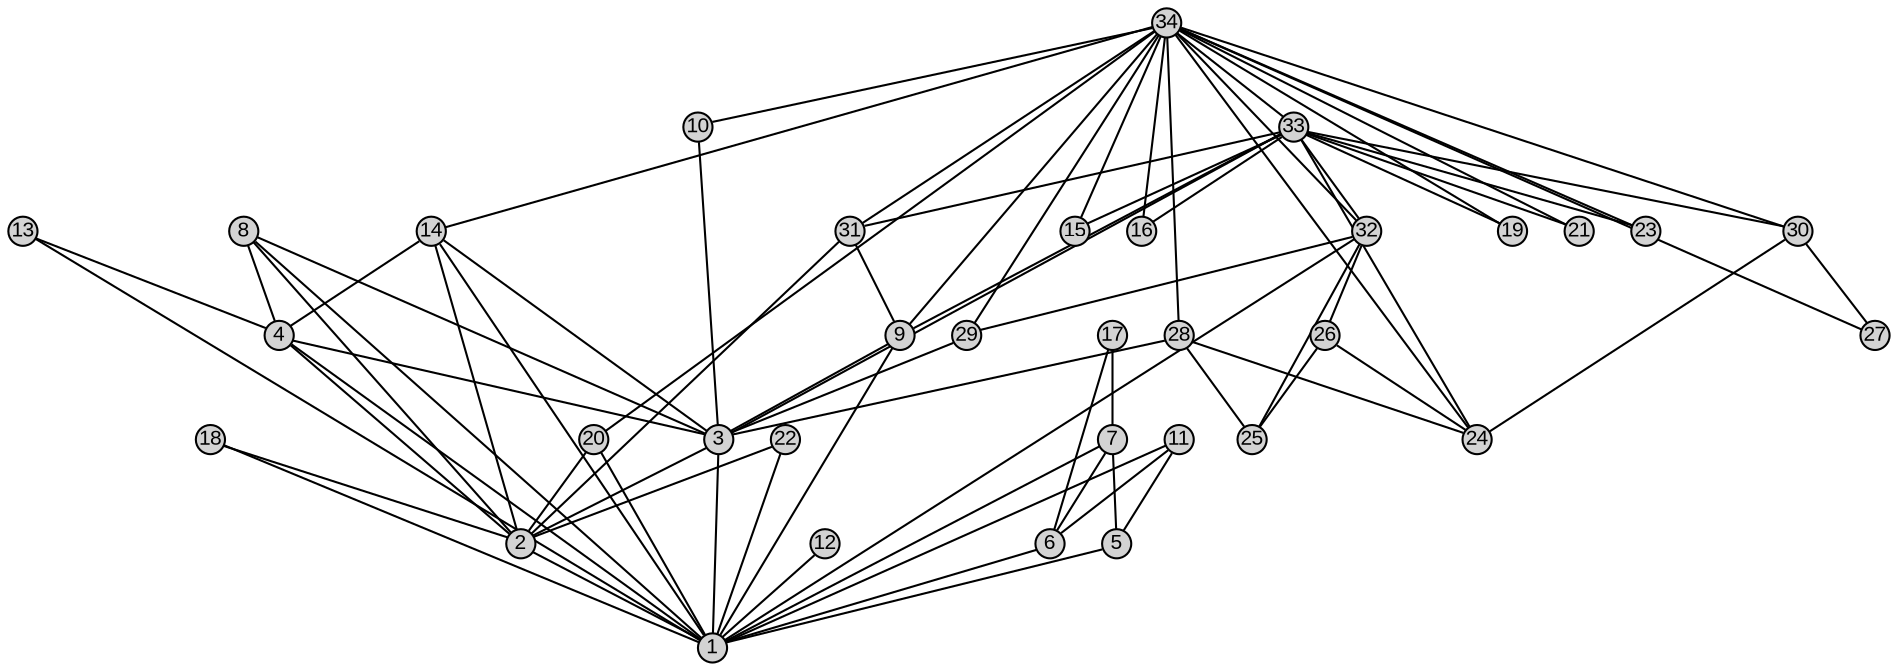 graph G {
        graph [K=1,
                bb="0,0,436.87,217.32",
                outputorder=edgesfirst,
                splines=line
        ];
        node [fixedsize=true,
                fontname=Arial,
                fontsize=10,
                label="\N",
                shape=circle,
                style=filled
        ];
        edge [arrowhead=none,
                penwidth=1
        ];
        2       [height=0.19444,
                pos="208.27,136.74",
                width=0.19444];
        1       [height=0.19444,
                pos="164.11,110.71",
                width=0.19444];
        3       [height=0.19444,
                pos="258.98,119.05",
                width=0.19444];
        4       [height=0.19444,
                pos="181.51,140.94",
                width=0.19444];
        5       [height=0.19444,
                pos="87.531,95.613",
                width=0.19444];
        6       [height=0.19444,
                pos="54.791,91.192",
                width=0.19444];
        7       [height=0.19444,
                pos="67.938,64.789",
                width=0.19444];
        8       [height=0.19444,
                pos="191.57,99.981",
                width=0.19444];
        9       [height=0.19444,
                pos="272.23,84.961",
                width=0.19444];
        10      [height=0.19444,
                pos="296.82,46.664",
                width=0.19444];
        11      [height=0.19444,
                pos="71.66,126.35",
                width=0.19444];
        12      [height=0.19444,
                pos="119.23,31.78",
                width=0.19444];
        13      [height=0.19444,
                pos="113.71,159.94",
                width=0.19444];
        14      [height=0.19444,
                pos="234.89,117.04",
                width=0.19444];
        17      [height=0.19444,
                pos="7,53.953",
                width=0.19444];
        18      [height=0.19444,
                pos="143.47,170.23",
                width=0.19444];
        20      [height=0.19444,
                pos="236.7,78.835",
                width=0.19444];
        22      [height=0.19444,
                pos="165.08,189.45",
                width=0.19444];
        26      [height=0.19444,
                pos="366.7,171.77",
                width=0.19444];
        24      [height=0.19444,
                pos="381.86,121.9",
                width=0.19444];
        25      [height=0.19444,
                pos="347.62,210.32",
                width=0.19444];
        28      [height=0.19444,
                pos="337.61,154.46",
                width=0.19444];
        29      [height=0.19444,
                pos="305.69,167.17",
                width=0.19444];
        30      [height=0.19444,
                pos="382.06,54.67",
                width=0.19444];
        27      [height=0.19444,
                pos="382.03,7",
                width=0.19444];
        31      [height=0.19444,
                pos="294.28,104.25",
                width=0.19444];
        32      [height=0.19444,
                pos="294.97,146.05",
                width=0.19444];
        33      [height=0.19444,
                pos="358.49,98.825",
                width=0.19444];
        15      [height=0.19444,
                pos="413.16,97.708",
                width=0.19444];
        16      [height=0.19444,
                pos="411.3,141.54",
                width=0.19444];
        19      [height=0.19444,
                pos="429.87,114.57",
                width=0.19444];
        21      [height=0.19444,
                pos="422.91,74.826",
                width=0.19444];
        23      [height=0.19444,
                pos="405.25,41.362",
                width=0.19444];
        34      [height=0.19444,
                pos="341.76,92.651",
                width=0.19444];
	2 -- 1
	3 -- 2  
	3 -- 1
	4 -- 2  
	4 -- 1  
	4 -- 3 
	5 -- 1  
	6 -- 1  
	7 -- 1  
	7 -- 5  
	7 -- 6  
	8 -- 2  
	8 -- 1  
	8 -- 3  
	8 -- 4  
	9 -- 1 
	9 -- 3 
	10 -- 3 
	11 -- 1
	11 -- 5
	11 -- 6 
	12 -- 1 
	13 -- 1 
	13 -- 4 
	17 -- 6 
	17 -- 7 
	18 -- 2
	18 -- 1
	14 -- 2 
	14 -- 1 
	14 -- 3 
	14 -- 4 
	20 -- 2
	20 -- 1 
	22 -- 2 
	22 -- 1 
	26 -- 24       
	26 -- 25        
	28 -- 3
	28 -- 24       
	28 -- 25        
	29 -- 3 
	30 -- 24      
	30 -- 27        
	31 -- 2 
	31 -- 9
	32 -- 1 
	32 -- 26     
	32 -- 25       
	32 -- 29      
	33 -- 3 
	33 -- 9 
	33 -- 24        
	33 -- 30      
	33 -- 31     
	33 -- 32        
	33 -- 15       
	33 -- 16       
	33 -- 19       
	33 -- 21    
	33 -- 23      
	34 -- 9 
	34 -- 10       
	34 -- 14      
	34 -- 20       
	34 -- 24    
	34 -- 28      
	34 -- 29    
	34 -- 30      
	34 -- 27      
	34 -- 31       
	34 -- 32      
	34 -- 33      
	34 -- 15     
	34 -- 16       
	34 -- 19      
	34 -- 21       
	34 -- 23
}